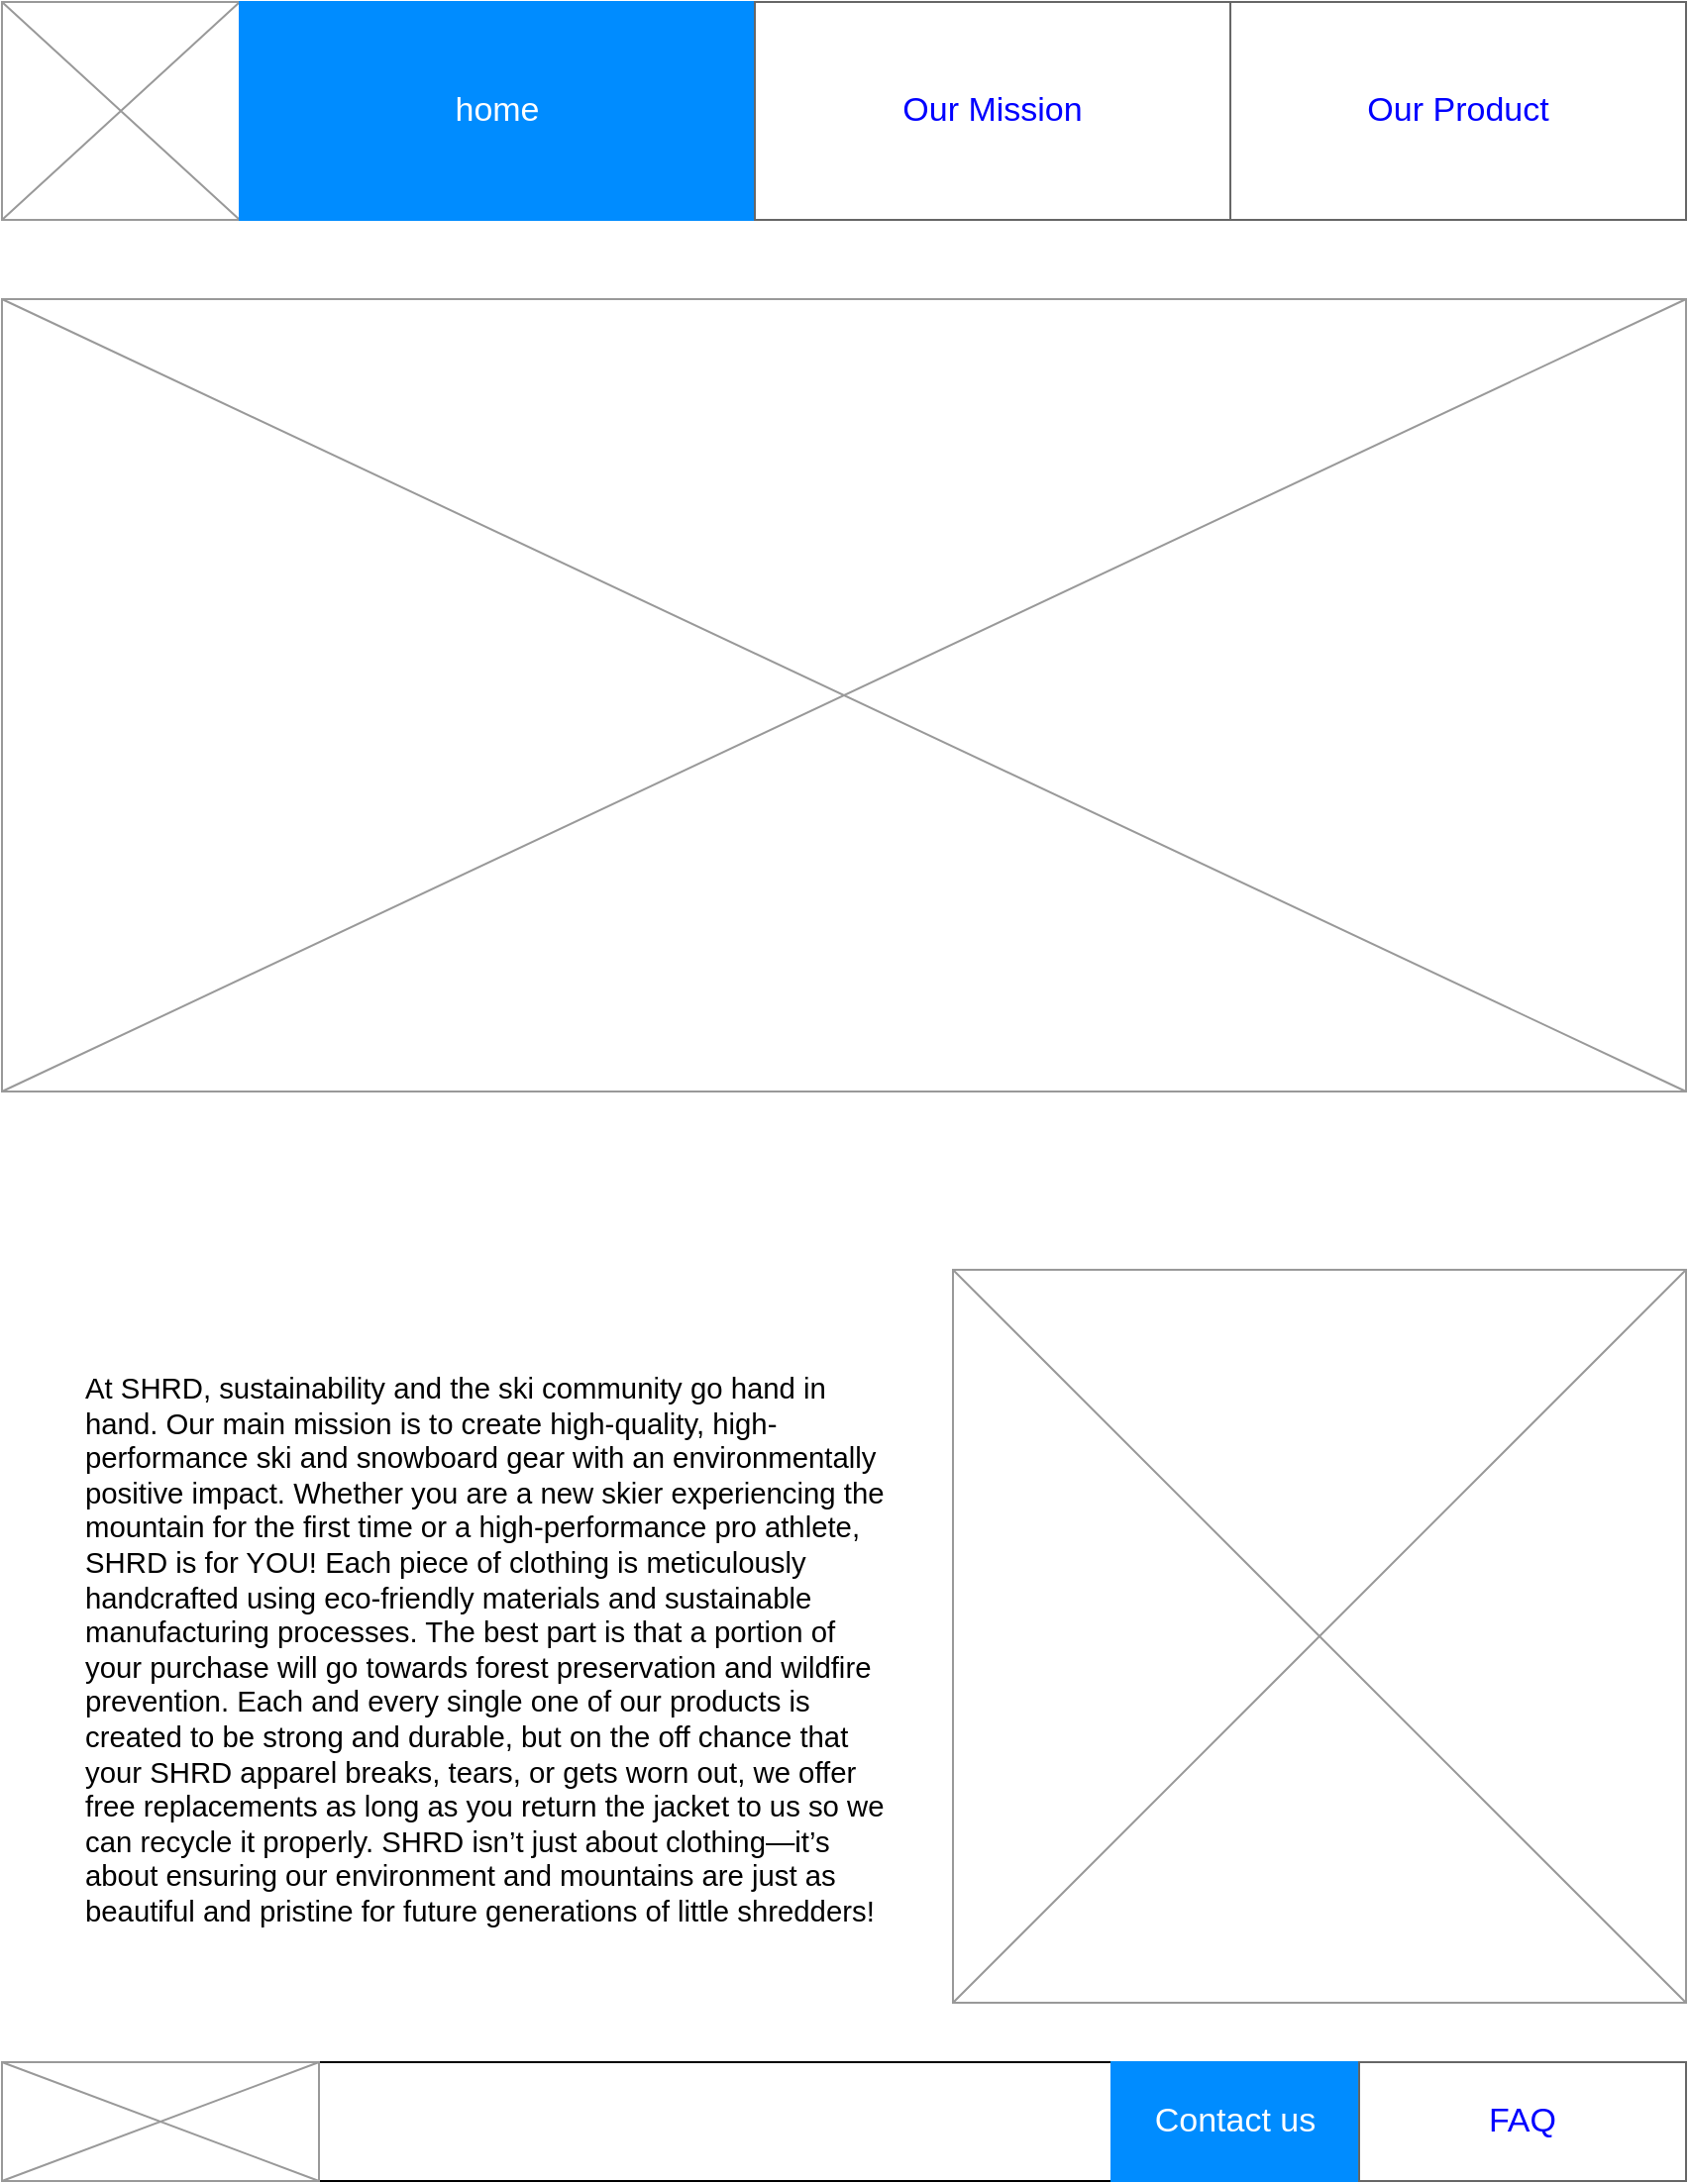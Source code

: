 <mxfile version="24.8.4">
  <diagram name="Page-1" id="OpPjiKtOzsRCR5wxwi8u">
    <mxGraphModel dx="1965" dy="1253" grid="1" gridSize="10" guides="1" tooltips="1" connect="1" arrows="1" fold="1" page="1" pageScale="1" pageWidth="850" pageHeight="1100" math="0" shadow="0">
      <root>
        <mxCell id="0" />
        <mxCell id="1" parent="0" />
        <mxCell id="SIhDfvAULP_4-FIlNiVw-1" value="" style="verticalLabelPosition=bottom;shadow=0;dashed=0;align=center;html=1;verticalAlign=top;strokeWidth=1;shape=mxgraph.mockup.graphics.simpleIcon;strokeColor=#999999;" vertex="1" parent="1">
          <mxGeometry width="120" height="110" as="geometry" />
        </mxCell>
        <mxCell id="SIhDfvAULP_4-FIlNiVw-17" value="" style="swimlane;shape=mxgraph.bootstrap.anchor;strokeColor=#666666;fillColor=#ffffff;fontColor=#0000FF;fontStyle=0;childLayout=stackLayout;horizontal=0;startSize=0;horizontalStack=1;resizeParent=1;resizeParentMax=0;resizeLast=0;collapsible=0;marginBottom=0;whiteSpace=wrap;html=1;" vertex="1" parent="1">
          <mxGeometry x="120" width="730" height="110" as="geometry" />
        </mxCell>
        <mxCell id="SIhDfvAULP_4-FIlNiVw-18" value="home" style="text;strokeColor=#008CFF;align=center;verticalAlign=middle;spacingLeft=10;spacingRight=10;overflow=hidden;points=[[0,0.5],[1,0.5]];portConstraint=eastwest;rotatable=0;whiteSpace=wrap;html=1;fillColor=#008CFF;fontColor=#ffffff;fontSize=17;" vertex="1" parent="SIhDfvAULP_4-FIlNiVw-17">
          <mxGeometry width="260" height="110" as="geometry" />
        </mxCell>
        <mxCell id="SIhDfvAULP_4-FIlNiVw-19" value="Our Mission" style="text;strokeColor=inherit;align=center;verticalAlign=middle;spacingLeft=10;spacingRight=10;overflow=hidden;points=[[0,0.5],[1,0.5]];portConstraint=eastwest;rotatable=0;whiteSpace=wrap;html=1;fillColor=inherit;fontColor=inherit;fontSize=17;" vertex="1" parent="SIhDfvAULP_4-FIlNiVw-17">
          <mxGeometry x="260" width="240" height="110" as="geometry" />
        </mxCell>
        <mxCell id="SIhDfvAULP_4-FIlNiVw-20" value="Our Product" style="text;strokeColor=inherit;align=center;verticalAlign=middle;spacingLeft=10;spacingRight=10;overflow=hidden;points=[[0,0.5],[1,0.5]];portConstraint=eastwest;rotatable=0;whiteSpace=wrap;html=1;fillColor=inherit;fontColor=inherit;fontSize=17;" vertex="1" parent="SIhDfvAULP_4-FIlNiVw-17">
          <mxGeometry x="500" width="230" height="110" as="geometry" />
        </mxCell>
        <mxCell id="SIhDfvAULP_4-FIlNiVw-23" value="" style="verticalLabelPosition=bottom;shadow=0;dashed=0;align=center;html=1;verticalAlign=top;strokeWidth=1;shape=mxgraph.mockup.graphics.simpleIcon;strokeColor=#999999;" vertex="1" parent="1">
          <mxGeometry y="150" width="850" height="400" as="geometry" />
        </mxCell>
        <mxCell id="SIhDfvAULP_4-FIlNiVw-24" value="" style="verticalLabelPosition=bottom;shadow=0;dashed=0;align=center;html=1;verticalAlign=top;strokeWidth=1;shape=mxgraph.mockup.graphics.simpleIcon;strokeColor=#999999;" vertex="1" parent="1">
          <mxGeometry x="480" y="640" width="370" height="370" as="geometry" />
        </mxCell>
        <mxCell id="SIhDfvAULP_4-FIlNiVw-26" value="&lt;span id=&quot;docs-internal-guid-eb44f626-7fff-8385-63ba-6f814ebc32e9&quot;&gt;&lt;span style=&quot;font-size: 11pt; font-family: Arial, sans-serif; background-color: transparent; font-variant-numeric: normal; font-variant-east-asian: normal; font-variant-alternates: normal; font-variant-position: normal; font-variant-emoji: normal; vertical-align: baseline; white-space-collapse: preserve;&quot;&gt;At SHRD, sustainability and the ski community go hand in hand. Our main mission is to create high-quality, high-performance ski and snowboard gear with an environmentally positive impact. Whether you are a new skier experiencing the mountain for the first time or a high-performance pro athlete, SHRD is for YOU! Each piece of clothing is meticulously handcrafted using eco-friendly materials and sustainable manufacturing processes. The best part is that a portion of your purchase will go towards forest preservation and wildfire prevention. Each and every single one of our products is created to be strong and durable, but on the off chance that your SHRD apparel breaks, tears, or gets worn out, we offer free replacements as long as you return the jacket to us so we can recycle it properly. SHRD isn’t just about clothing—it’s about ensuring our environment and mountains are just as beautiful and pristine for future generations of little shredders!&lt;/span&gt;&lt;/span&gt;" style="text;spacingTop=-5;whiteSpace=wrap;html=1;align=left;fontSize=12;fontFamily=Helvetica;fillColor=none;strokeColor=none;" vertex="1" parent="1">
          <mxGeometry x="40" y="690" width="410" height="270" as="geometry" />
        </mxCell>
        <mxCell id="SIhDfvAULP_4-FIlNiVw-27" value="" style="rounded=0;whiteSpace=wrap;html=1;" vertex="1" parent="1">
          <mxGeometry y="1040" width="850" height="60" as="geometry" />
        </mxCell>
        <mxCell id="SIhDfvAULP_4-FIlNiVw-28" value="" style="swimlane;shape=mxgraph.bootstrap.anchor;strokeColor=#666666;fillColor=#ffffff;fontColor=#0000FF;fontStyle=0;childLayout=stackLayout;horizontal=0;startSize=0;horizontalStack=1;resizeParent=1;resizeParentMax=0;resizeLast=0;collapsible=0;marginBottom=0;whiteSpace=wrap;html=1;" vertex="1" parent="1">
          <mxGeometry x="560" y="1040" width="290" height="60" as="geometry" />
        </mxCell>
        <mxCell id="SIhDfvAULP_4-FIlNiVw-29" value="Contact us" style="text;strokeColor=#008CFF;align=center;verticalAlign=middle;spacingLeft=10;spacingRight=10;overflow=hidden;points=[[0,0.5],[1,0.5]];portConstraint=eastwest;rotatable=0;whiteSpace=wrap;html=1;fillColor=#008CFF;fontColor=#ffffff;fontSize=17;" vertex="1" parent="SIhDfvAULP_4-FIlNiVw-28">
          <mxGeometry width="125" height="60" as="geometry" />
        </mxCell>
        <mxCell id="SIhDfvAULP_4-FIlNiVw-30" value="FAQ" style="text;strokeColor=inherit;align=center;verticalAlign=middle;spacingLeft=10;spacingRight=10;overflow=hidden;points=[[0,0.5],[1,0.5]];portConstraint=eastwest;rotatable=0;whiteSpace=wrap;html=1;fillColor=inherit;fontColor=inherit;fontSize=17;" vertex="1" parent="SIhDfvAULP_4-FIlNiVw-28">
          <mxGeometry x="125" width="165" height="60" as="geometry" />
        </mxCell>
        <mxCell id="SIhDfvAULP_4-FIlNiVw-34" value="" style="verticalLabelPosition=bottom;shadow=0;dashed=0;align=center;html=1;verticalAlign=top;strokeWidth=1;shape=mxgraph.mockup.graphics.simpleIcon;strokeColor=#999999;" vertex="1" parent="1">
          <mxGeometry y="1040" width="160" height="60" as="geometry" />
        </mxCell>
      </root>
    </mxGraphModel>
  </diagram>
</mxfile>

